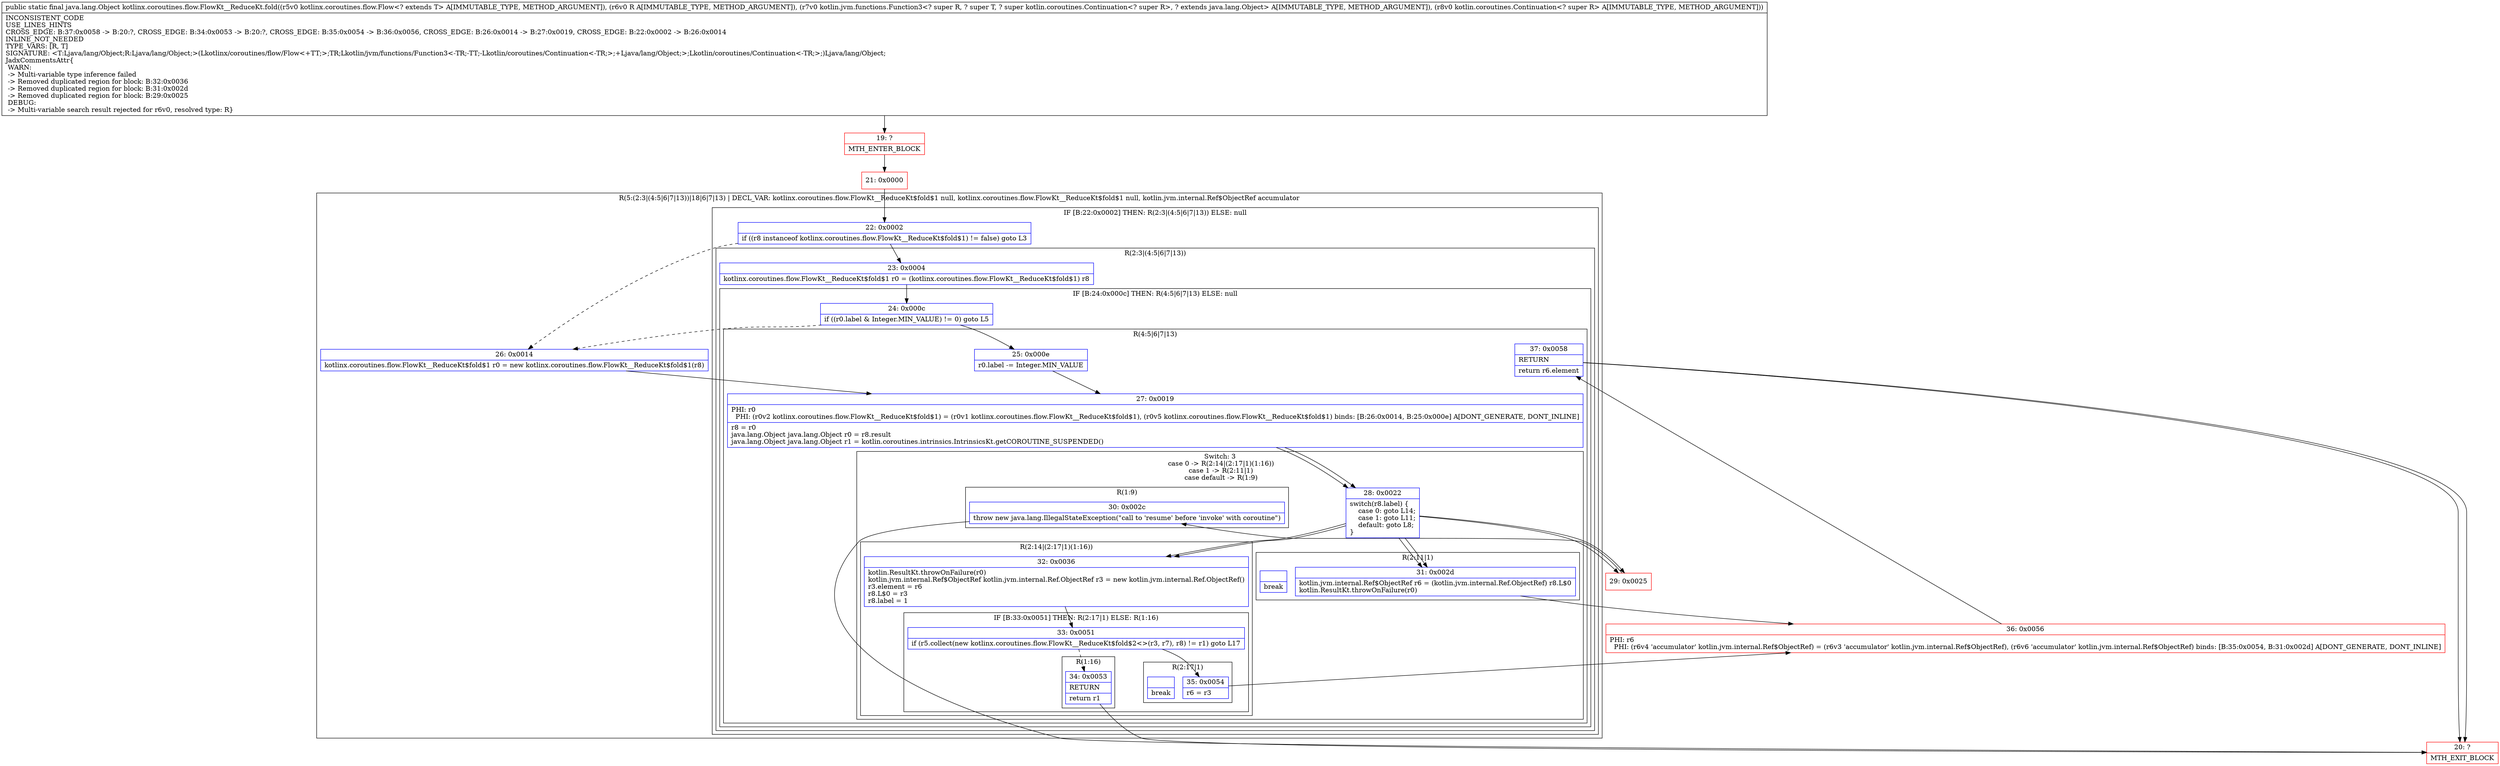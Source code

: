 digraph "CFG forkotlinx.coroutines.flow.FlowKt__ReduceKt.fold(Lkotlinx\/coroutines\/flow\/Flow;Ljava\/lang\/Object;Lkotlin\/jvm\/functions\/Function3;Lkotlin\/coroutines\/Continuation;)Ljava\/lang\/Object;" {
subgraph cluster_Region_1965474918 {
label = "R(5:(2:3|(4:5|6|7|13))|18|6|7|13) | DECL_VAR: kotlinx.coroutines.flow.FlowKt__ReduceKt$fold$1 null, kotlinx.coroutines.flow.FlowKt__ReduceKt$fold$1 null, kotlin.jvm.internal.Ref$ObjectRef accumulator\l";
node [shape=record,color=blue];
subgraph cluster_IfRegion_1116716961 {
label = "IF [B:22:0x0002] THEN: R(2:3|(4:5|6|7|13)) ELSE: null";
node [shape=record,color=blue];
Node_22 [shape=record,label="{22\:\ 0x0002|if ((r8 instanceof kotlinx.coroutines.flow.FlowKt__ReduceKt$fold$1) != false) goto L3\l}"];
subgraph cluster_Region_767813574 {
label = "R(2:3|(4:5|6|7|13))";
node [shape=record,color=blue];
Node_23 [shape=record,label="{23\:\ 0x0004|kotlinx.coroutines.flow.FlowKt__ReduceKt$fold$1 r0 = (kotlinx.coroutines.flow.FlowKt__ReduceKt$fold$1) r8\l}"];
subgraph cluster_IfRegion_599837368 {
label = "IF [B:24:0x000c] THEN: R(4:5|6|7|13) ELSE: null";
node [shape=record,color=blue];
Node_24 [shape=record,label="{24\:\ 0x000c|if ((r0.label & Integer.MIN_VALUE) != 0) goto L5\l}"];
subgraph cluster_Region_841954006 {
label = "R(4:5|6|7|13)";
node [shape=record,color=blue];
Node_25 [shape=record,label="{25\:\ 0x000e|r0.label \-= Integer.MIN_VALUE\l}"];
Node_27 [shape=record,label="{27\:\ 0x0019|PHI: r0 \l  PHI: (r0v2 kotlinx.coroutines.flow.FlowKt__ReduceKt$fold$1) = (r0v1 kotlinx.coroutines.flow.FlowKt__ReduceKt$fold$1), (r0v5 kotlinx.coroutines.flow.FlowKt__ReduceKt$fold$1) binds: [B:26:0x0014, B:25:0x000e] A[DONT_GENERATE, DONT_INLINE]\l|r8 = r0\ljava.lang.Object java.lang.Object r0 = r8.result\ljava.lang.Object java.lang.Object r1 = kotlin.coroutines.intrinsics.IntrinsicsKt.getCOROUTINE_SUSPENDED()\l}"];
subgraph cluster_SwitchRegion_44700569 {
label = "Switch: 3
 case 0 -> R(2:14|(2:17|1)(1:16))
 case 1 -> R(2:11|1)
 case default -> R(1:9)";
node [shape=record,color=blue];
Node_28 [shape=record,label="{28\:\ 0x0022|switch(r8.label) \{\l    case 0: goto L14;\l    case 1: goto L11;\l    default: goto L8;\l\}\l}"];
subgraph cluster_Region_1097658974 {
label = "R(2:14|(2:17|1)(1:16))";
node [shape=record,color=blue];
Node_32 [shape=record,label="{32\:\ 0x0036|kotlin.ResultKt.throwOnFailure(r0)\lkotlin.jvm.internal.Ref$ObjectRef kotlin.jvm.internal.Ref.ObjectRef r3 = new kotlin.jvm.internal.Ref.ObjectRef()\lr3.element = r6\lr8.L$0 = r3\lr8.label = 1\l}"];
subgraph cluster_IfRegion_1940115554 {
label = "IF [B:33:0x0051] THEN: R(2:17|1) ELSE: R(1:16)";
node [shape=record,color=blue];
Node_33 [shape=record,label="{33\:\ 0x0051|if (r5.collect(new kotlinx.coroutines.flow.FlowKt__ReduceKt$fold$2\<\>(r3, r7), r8) != r1) goto L17\l}"];
subgraph cluster_Region_564135743 {
label = "R(2:17|1)";
node [shape=record,color=blue];
Node_35 [shape=record,label="{35\:\ 0x0054|r6 = r3\l}"];
Node_InsnContainer_1926681308 [shape=record,label="{|break\l}"];
}
subgraph cluster_Region_1290661376 {
label = "R(1:16)";
node [shape=record,color=blue];
Node_34 [shape=record,label="{34\:\ 0x0053|RETURN\l|return r1\l}"];
}
}
}
subgraph cluster_Region_953279810 {
label = "R(2:11|1)";
node [shape=record,color=blue];
Node_31 [shape=record,label="{31\:\ 0x002d|kotlin.jvm.internal.Ref$ObjectRef r6 = (kotlin.jvm.internal.Ref.ObjectRef) r8.L$0\lkotlin.ResultKt.throwOnFailure(r0)\l}"];
Node_InsnContainer_1732810231 [shape=record,label="{|break\l}"];
}
subgraph cluster_Region_1485130760 {
label = "R(1:9)";
node [shape=record,color=blue];
Node_30 [shape=record,label="{30\:\ 0x002c|throw new java.lang.IllegalStateException(\"call to 'resume' before 'invoke' with coroutine\")\l}"];
}
}
Node_37 [shape=record,label="{37\:\ 0x0058|RETURN\l|return r6.element\l}"];
}
}
}
}
Node_26 [shape=record,label="{26\:\ 0x0014|kotlinx.coroutines.flow.FlowKt__ReduceKt$fold$1 r0 = new kotlinx.coroutines.flow.FlowKt__ReduceKt$fold$1(r8)\l}"];
Node_27 [shape=record,label="{27\:\ 0x0019|PHI: r0 \l  PHI: (r0v2 kotlinx.coroutines.flow.FlowKt__ReduceKt$fold$1) = (r0v1 kotlinx.coroutines.flow.FlowKt__ReduceKt$fold$1), (r0v5 kotlinx.coroutines.flow.FlowKt__ReduceKt$fold$1) binds: [B:26:0x0014, B:25:0x000e] A[DONT_GENERATE, DONT_INLINE]\l|r8 = r0\ljava.lang.Object java.lang.Object r0 = r8.result\ljava.lang.Object java.lang.Object r1 = kotlin.coroutines.intrinsics.IntrinsicsKt.getCOROUTINE_SUSPENDED()\l}"];
subgraph cluster_SwitchRegion_1781866266 {
label = "Switch: 0";
node [shape=record,color=blue];
Node_28 [shape=record,label="{28\:\ 0x0022|switch(r8.label) \{\l    case 0: goto L14;\l    case 1: goto L11;\l    default: goto L8;\l\}\l}"];
}
Node_37 [shape=record,label="{37\:\ 0x0058|RETURN\l|return r6.element\l}"];
}
Node_19 [shape=record,color=red,label="{19\:\ ?|MTH_ENTER_BLOCK\l}"];
Node_21 [shape=record,color=red,label="{21\:\ 0x0000}"];
Node_29 [shape=record,color=red,label="{29\:\ 0x0025}"];
Node_20 [shape=record,color=red,label="{20\:\ ?|MTH_EXIT_BLOCK\l}"];
Node_36 [shape=record,color=red,label="{36\:\ 0x0056|PHI: r6 \l  PHI: (r6v4 'accumulator' kotlin.jvm.internal.Ref$ObjectRef) = (r6v3 'accumulator' kotlin.jvm.internal.Ref$ObjectRef), (r6v6 'accumulator' kotlin.jvm.internal.Ref$ObjectRef) binds: [B:35:0x0054, B:31:0x002d] A[DONT_GENERATE, DONT_INLINE]\l}"];
MethodNode[shape=record,label="{public static final java.lang.Object kotlinx.coroutines.flow.FlowKt__ReduceKt.fold((r5v0 kotlinx.coroutines.flow.Flow\<? extends T\> A[IMMUTABLE_TYPE, METHOD_ARGUMENT]), (r6v0 R A[IMMUTABLE_TYPE, METHOD_ARGUMENT]), (r7v0 kotlin.jvm.functions.Function3\<? super R, ? super T, ? super kotlin.coroutines.Continuation\<? super R\>, ? extends java.lang.Object\> A[IMMUTABLE_TYPE, METHOD_ARGUMENT]), (r8v0 kotlin.coroutines.Continuation\<? super R\> A[IMMUTABLE_TYPE, METHOD_ARGUMENT]))  | INCONSISTENT_CODE\lUSE_LINES_HINTS\lCROSS_EDGE: B:37:0x0058 \-\> B:20:?, CROSS_EDGE: B:34:0x0053 \-\> B:20:?, CROSS_EDGE: B:35:0x0054 \-\> B:36:0x0056, CROSS_EDGE: B:26:0x0014 \-\> B:27:0x0019, CROSS_EDGE: B:22:0x0002 \-\> B:26:0x0014\lINLINE_NOT_NEEDED\lTYPE_VARS: [R, T]\lSIGNATURE: \<T:Ljava\/lang\/Object;R:Ljava\/lang\/Object;\>(Lkotlinx\/coroutines\/flow\/Flow\<+TT;\>;TR;Lkotlin\/jvm\/functions\/Function3\<\-TR;\-TT;\-Lkotlin\/coroutines\/Continuation\<\-TR;\>;+Ljava\/lang\/Object;\>;Lkotlin\/coroutines\/Continuation\<\-TR;\>;)Ljava\/lang\/Object;\lJadxCommentsAttr\{\l WARN: \l \-\> Multi\-variable type inference failed\l \-\> Removed duplicated region for block: B:32:0x0036 \l \-\> Removed duplicated region for block: B:31:0x002d \l \-\> Removed duplicated region for block: B:29:0x0025 \l DEBUG: \l \-\> Multi\-variable search result rejected for r6v0, resolved type: R\}\l}"];
MethodNode -> Node_19;Node_22 -> Node_23;
Node_22 -> Node_26[style=dashed];
Node_23 -> Node_24;
Node_24 -> Node_25;
Node_24 -> Node_26[style=dashed];
Node_25 -> Node_27;
Node_27 -> Node_28;
Node_28 -> Node_29;
Node_28 -> Node_31;
Node_28 -> Node_32;
Node_32 -> Node_33;
Node_33 -> Node_34[style=dashed];
Node_33 -> Node_35;
Node_35 -> Node_36;
Node_34 -> Node_20;
Node_31 -> Node_36;
Node_30 -> Node_20;
Node_37 -> Node_20;
Node_26 -> Node_27;
Node_27 -> Node_28;
Node_28 -> Node_29;
Node_28 -> Node_31;
Node_28 -> Node_32;
Node_37 -> Node_20;
Node_19 -> Node_21;
Node_21 -> Node_22;
Node_29 -> Node_30;
Node_36 -> Node_37;
}

